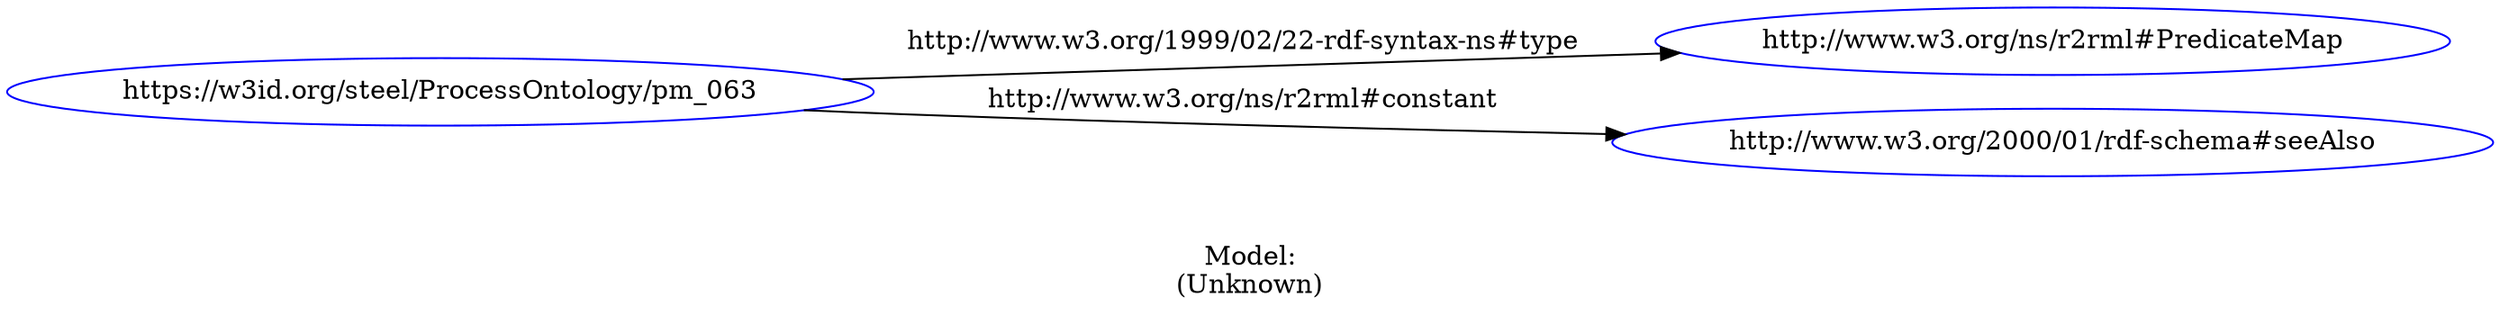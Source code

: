 digraph {
	rankdir = LR;
	charset="utf-8";

	"Rhttps://w3id.org/steel/ProcessOntology/pm_063" -> "Rhttp://www.w3.org/ns/r2rml#PredicateMap" [ label="http://www.w3.org/1999/02/22-rdf-syntax-ns#type" ];
	"Rhttps://w3id.org/steel/ProcessOntology/pm_063" -> "Rhttp://www.w3.org/2000/01/rdf-schema#seeAlso" [ label="http://www.w3.org/ns/r2rml#constant" ];

	// Resources
	"Rhttps://w3id.org/steel/ProcessOntology/pm_063" [ label="https://w3id.org/steel/ProcessOntology/pm_063", shape = ellipse, color = blue ];
	"Rhttp://www.w3.org/ns/r2rml#PredicateMap" [ label="http://www.w3.org/ns/r2rml#PredicateMap", shape = ellipse, color = blue ];
	"Rhttp://www.w3.org/2000/01/rdf-schema#seeAlso" [ label="http://www.w3.org/2000/01/rdf-schema#seeAlso", shape = ellipse, color = blue ];

	// Anonymous nodes

	// Literals

	label="\n\nModel:\n(Unknown)";
}
